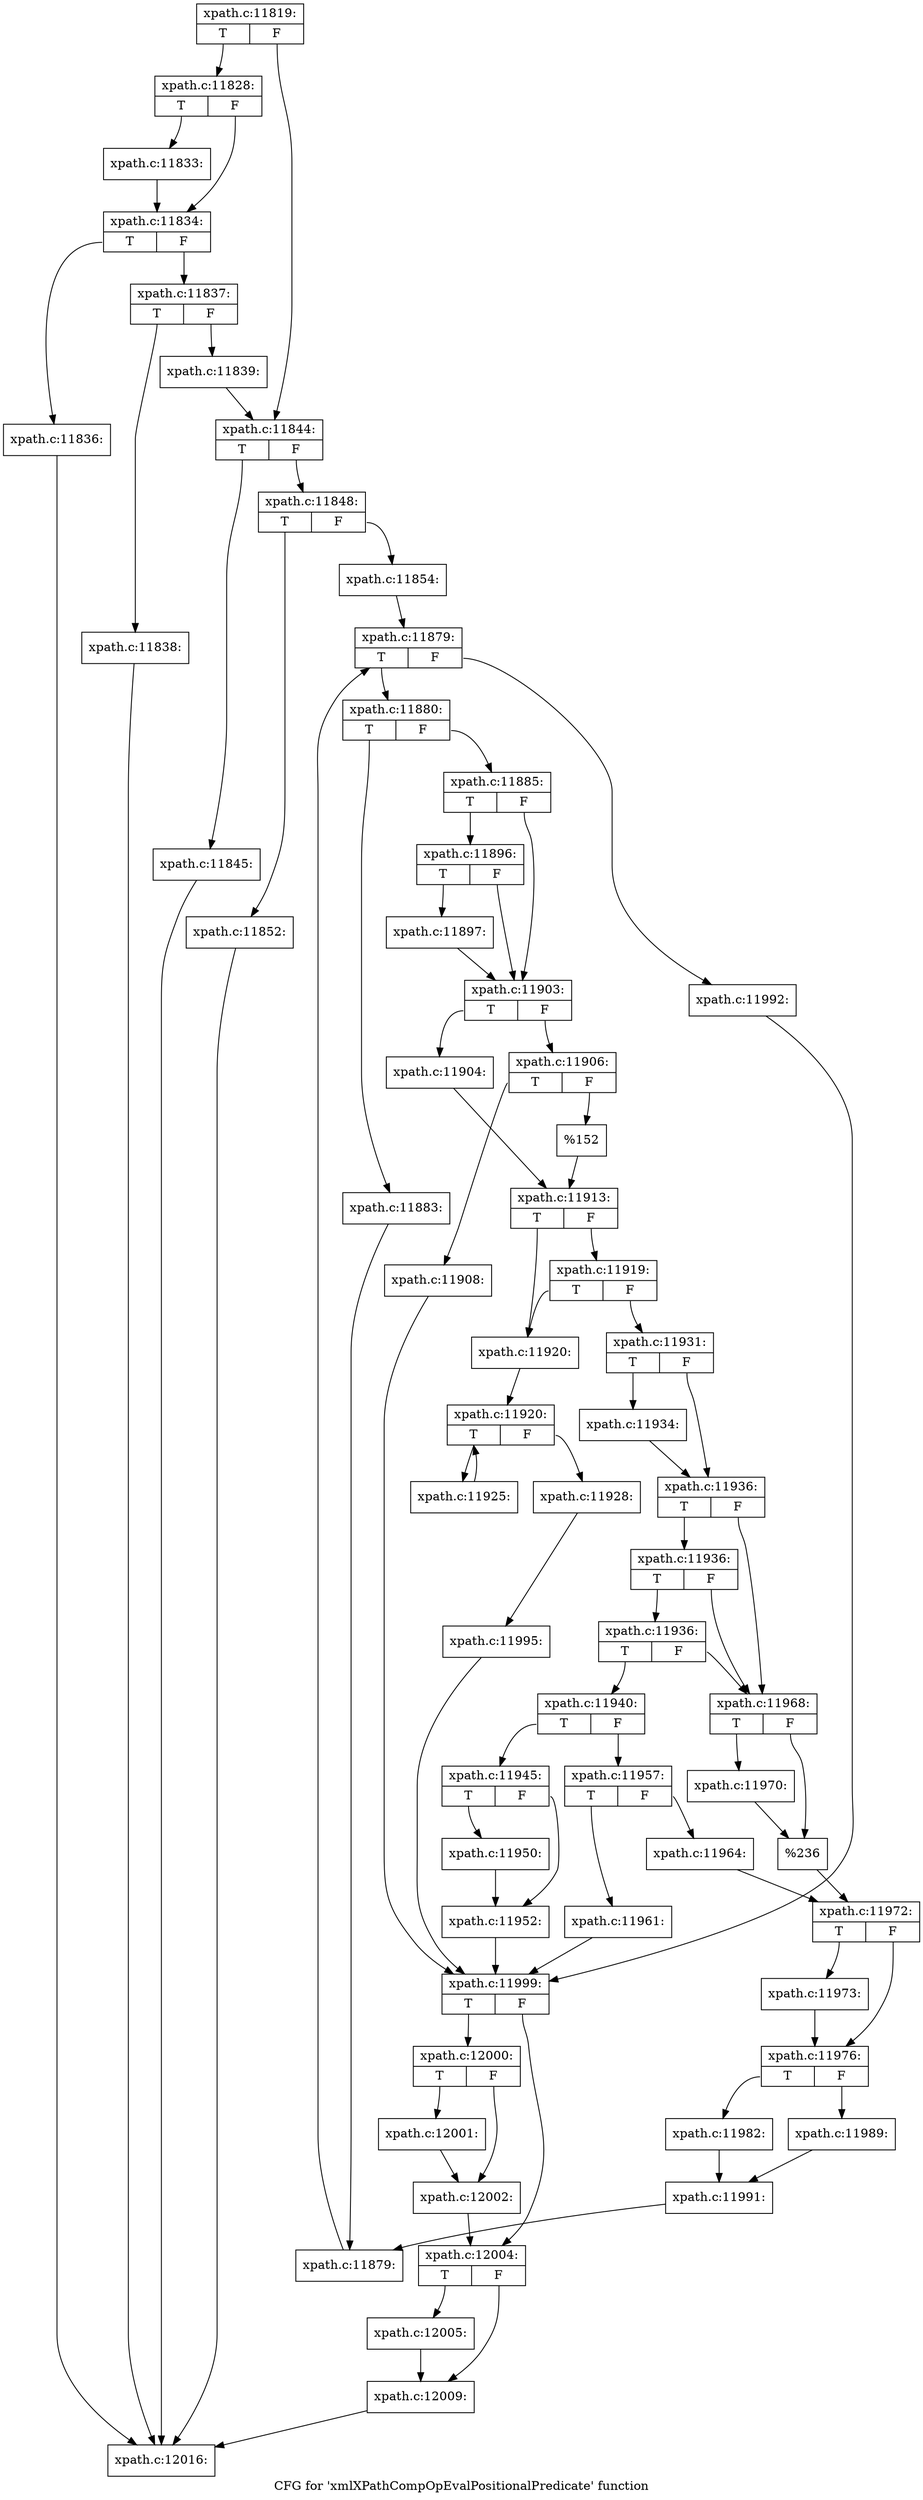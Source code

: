 digraph "CFG for 'xmlXPathCompOpEvalPositionalPredicate' function" {
	label="CFG for 'xmlXPathCompOpEvalPositionalPredicate' function";

	Node0x504c310 [shape=record,label="{xpath.c:11819:|{<s0>T|<s1>F}}"];
	Node0x504c310:s0 -> Node0x504de50;
	Node0x504c310:s1 -> Node0x504dea0;
	Node0x504de50 [shape=record,label="{xpath.c:11828:|{<s0>T|<s1>F}}"];
	Node0x504de50:s0 -> Node0x504e8f0;
	Node0x504de50:s1 -> Node0x504e940;
	Node0x504e8f0 [shape=record,label="{xpath.c:11833:}"];
	Node0x504e8f0 -> Node0x504e940;
	Node0x504e940 [shape=record,label="{xpath.c:11834:|{<s0>T|<s1>F}}"];
	Node0x504e940:s0 -> Node0x504fb50;
	Node0x504e940:s1 -> Node0x504fba0;
	Node0x504fb50 [shape=record,label="{xpath.c:11836:}"];
	Node0x504fb50 -> Node0x504cdc0;
	Node0x504fba0 [shape=record,label="{xpath.c:11837:|{<s0>T|<s1>F}}"];
	Node0x504fba0:s0 -> Node0x5050010;
	Node0x504fba0:s1 -> Node0x5050060;
	Node0x5050010 [shape=record,label="{xpath.c:11838:}"];
	Node0x5050010 -> Node0x504cdc0;
	Node0x5050060 [shape=record,label="{xpath.c:11839:}"];
	Node0x5050060 -> Node0x504dea0;
	Node0x504dea0 [shape=record,label="{xpath.c:11844:|{<s0>T|<s1>F}}"];
	Node0x504dea0:s0 -> Node0x50505e0;
	Node0x504dea0:s1 -> Node0x5050630;
	Node0x50505e0 [shape=record,label="{xpath.c:11845:}"];
	Node0x50505e0 -> Node0x504cdc0;
	Node0x5050630 [shape=record,label="{xpath.c:11848:|{<s0>T|<s1>F}}"];
	Node0x5050630:s0 -> Node0x5050de0;
	Node0x5050630:s1 -> Node0x5050e80;
	Node0x5050de0 [shape=record,label="{xpath.c:11852:}"];
	Node0x5050de0 -> Node0x504cdc0;
	Node0x5050e80 [shape=record,label="{xpath.c:11854:}"];
	Node0x5050e80 -> Node0x5054cd0;
	Node0x5054cd0 [shape=record,label="{xpath.c:11879:|{<s0>T|<s1>F}}"];
	Node0x5054cd0:s0 -> Node0x5054fb0;
	Node0x5054cd0:s1 -> Node0x5054b30;
	Node0x5054fb0 [shape=record,label="{xpath.c:11880:|{<s0>T|<s1>F}}"];
	Node0x5054fb0:s0 -> Node0x5055750;
	Node0x5054fb0:s1 -> Node0x50557a0;
	Node0x5055750 [shape=record,label="{xpath.c:11883:}"];
	Node0x5055750 -> Node0x5054f20;
	Node0x50557a0 [shape=record,label="{xpath.c:11885:|{<s0>T|<s1>F}}"];
	Node0x50557a0:s0 -> Node0x5056bb0;
	Node0x50557a0:s1 -> Node0x5056b60;
	Node0x5056bb0 [shape=record,label="{xpath.c:11896:|{<s0>T|<s1>F}}"];
	Node0x5056bb0:s0 -> Node0x5056b10;
	Node0x5056bb0:s1 -> Node0x5056b60;
	Node0x5056b10 [shape=record,label="{xpath.c:11897:}"];
	Node0x5056b10 -> Node0x5056b60;
	Node0x5056b60 [shape=record,label="{xpath.c:11903:|{<s0>T|<s1>F}}"];
	Node0x5056b60:s0 -> Node0x50577c0;
	Node0x5056b60:s1 -> Node0x5057860;
	Node0x50577c0 [shape=record,label="{xpath.c:11904:}"];
	Node0x50577c0 -> Node0x5057810;
	Node0x5057860 [shape=record,label="{xpath.c:11906:|{<s0>T|<s1>F}}"];
	Node0x5057860:s0 -> Node0x5057ef0;
	Node0x5057860:s1 -> Node0x5057f40;
	Node0x5057ef0 [shape=record,label="{xpath.c:11908:}"];
	Node0x5057ef0 -> Node0x5058f10;
	Node0x5057f40 [shape=record,label="{%152}"];
	Node0x5057f40 -> Node0x5057810;
	Node0x5057810 [shape=record,label="{xpath.c:11913:|{<s0>T|<s1>F}}"];
	Node0x5057810:s0 -> Node0x505a730;
	Node0x5057810:s1 -> Node0x505a7d0;
	Node0x505a7d0 [shape=record,label="{xpath.c:11919:|{<s0>T|<s1>F}}"];
	Node0x505a7d0:s0 -> Node0x505a730;
	Node0x505a7d0:s1 -> Node0x505a780;
	Node0x505a730 [shape=record,label="{xpath.c:11920:}"];
	Node0x505a730 -> Node0x505ac60;
	Node0x505ac60 [shape=record,label="{xpath.c:11920:|{<s0>T|<s1>F}}"];
	Node0x505ac60:s0 -> Node0x505af20;
	Node0x505ac60:s1 -> Node0x505adb0;
	Node0x505af20 [shape=record,label="{xpath.c:11925:}"];
	Node0x505af20 -> Node0x505ac60;
	Node0x505adb0 [shape=record,label="{xpath.c:11928:}"];
	Node0x505adb0 -> Node0x505b430;
	Node0x505a780 [shape=record,label="{xpath.c:11931:|{<s0>T|<s1>F}}"];
	Node0x505a780:s0 -> Node0x505b7f0;
	Node0x505a780:s1 -> Node0x505b840;
	Node0x505b7f0 [shape=record,label="{xpath.c:11934:}"];
	Node0x505b7f0 -> Node0x505b840;
	Node0x505b840 [shape=record,label="{xpath.c:11936:|{<s0>T|<s1>F}}"];
	Node0x505b840:s0 -> Node0x505be20;
	Node0x505b840:s1 -> Node0x505bd50;
	Node0x505be20 [shape=record,label="{xpath.c:11936:|{<s0>T|<s1>F}}"];
	Node0x505be20:s0 -> Node0x505bda0;
	Node0x505be20:s1 -> Node0x505bd50;
	Node0x505bda0 [shape=record,label="{xpath.c:11936:|{<s0>T|<s1>F}}"];
	Node0x505bda0:s0 -> Node0x505bcb0;
	Node0x505bda0:s1 -> Node0x505bd50;
	Node0x505bcb0 [shape=record,label="{xpath.c:11940:|{<s0>T|<s1>F}}"];
	Node0x505bcb0:s0 -> Node0x505c750;
	Node0x505bcb0:s1 -> Node0x505c7a0;
	Node0x505c750 [shape=record,label="{xpath.c:11945:|{<s0>T|<s1>F}}"];
	Node0x505c750:s0 -> Node0x505cb40;
	Node0x505c750:s1 -> Node0x505cb90;
	Node0x505cb40 [shape=record,label="{xpath.c:11950:}"];
	Node0x505cb40 -> Node0x505cb90;
	Node0x505cb90 [shape=record,label="{xpath.c:11952:}"];
	Node0x505cb90 -> Node0x5058f10;
	Node0x505c7a0 [shape=record,label="{xpath.c:11957:|{<s0>T|<s1>F}}"];
	Node0x505c7a0:s0 -> Node0x505dd60;
	Node0x505c7a0:s1 -> Node0x505ddb0;
	Node0x505dd60 [shape=record,label="{xpath.c:11961:}"];
	Node0x505dd60 -> Node0x5058f10;
	Node0x505ddb0 [shape=record,label="{xpath.c:11964:}"];
	Node0x505ddb0 -> Node0x505bd00;
	Node0x505bd50 [shape=record,label="{xpath.c:11968:|{<s0>T|<s1>F}}"];
	Node0x505bd50:s0 -> Node0x50599e0;
	Node0x505bd50:s1 -> Node0x505e730;
	Node0x50599e0 [shape=record,label="{xpath.c:11970:}"];
	Node0x50599e0 -> Node0x505e730;
	Node0x505e730 [shape=record,label="{%236}"];
	Node0x505e730 -> Node0x505bd00;
	Node0x505bd00 [shape=record,label="{xpath.c:11972:|{<s0>T|<s1>F}}"];
	Node0x505bd00:s0 -> Node0x505ea60;
	Node0x505bd00:s1 -> Node0x505f810;
	Node0x505ea60 [shape=record,label="{xpath.c:11973:}"];
	Node0x505ea60 -> Node0x505f810;
	Node0x505f810 [shape=record,label="{xpath.c:11976:|{<s0>T|<s1>F}}"];
	Node0x505f810:s0 -> Node0x505ff90;
	Node0x505f810:s1 -> Node0x5060030;
	Node0x505ff90 [shape=record,label="{xpath.c:11982:}"];
	Node0x505ff90 -> Node0x505ffe0;
	Node0x5060030 [shape=record,label="{xpath.c:11989:}"];
	Node0x5060030 -> Node0x505ffe0;
	Node0x505ffe0 [shape=record,label="{xpath.c:11991:}"];
	Node0x505ffe0 -> Node0x5054f20;
	Node0x5054f20 [shape=record,label="{xpath.c:11879:}"];
	Node0x5054f20 -> Node0x5054cd0;
	Node0x5054b30 [shape=record,label="{xpath.c:11992:}"];
	Node0x5054b30 -> Node0x5058f10;
	Node0x505b430 [shape=record,label="{xpath.c:11995:}"];
	Node0x505b430 -> Node0x5058f10;
	Node0x5058f10 [shape=record,label="{xpath.c:11999:|{<s0>T|<s1>F}}"];
	Node0x5058f10:s0 -> Node0x5061300;
	Node0x5058f10:s1 -> Node0x5061350;
	Node0x5061300 [shape=record,label="{xpath.c:12000:|{<s0>T|<s1>F}}"];
	Node0x5061300:s0 -> Node0x5061690;
	Node0x5061300:s1 -> Node0x50616e0;
	Node0x5061690 [shape=record,label="{xpath.c:12001:}"];
	Node0x5061690 -> Node0x50616e0;
	Node0x50616e0 [shape=record,label="{xpath.c:12002:}"];
	Node0x50616e0 -> Node0x5061350;
	Node0x5061350 [shape=record,label="{xpath.c:12004:|{<s0>T|<s1>F}}"];
	Node0x5061350:s0 -> Node0x5061f80;
	Node0x5061350:s1 -> Node0x5061fd0;
	Node0x5061f80 [shape=record,label="{xpath.c:12005:}"];
	Node0x5061f80 -> Node0x5061fd0;
	Node0x5061fd0 [shape=record,label="{xpath.c:12009:}"];
	Node0x5061fd0 -> Node0x504cdc0;
	Node0x504cdc0 [shape=record,label="{xpath.c:12016:}"];
}
